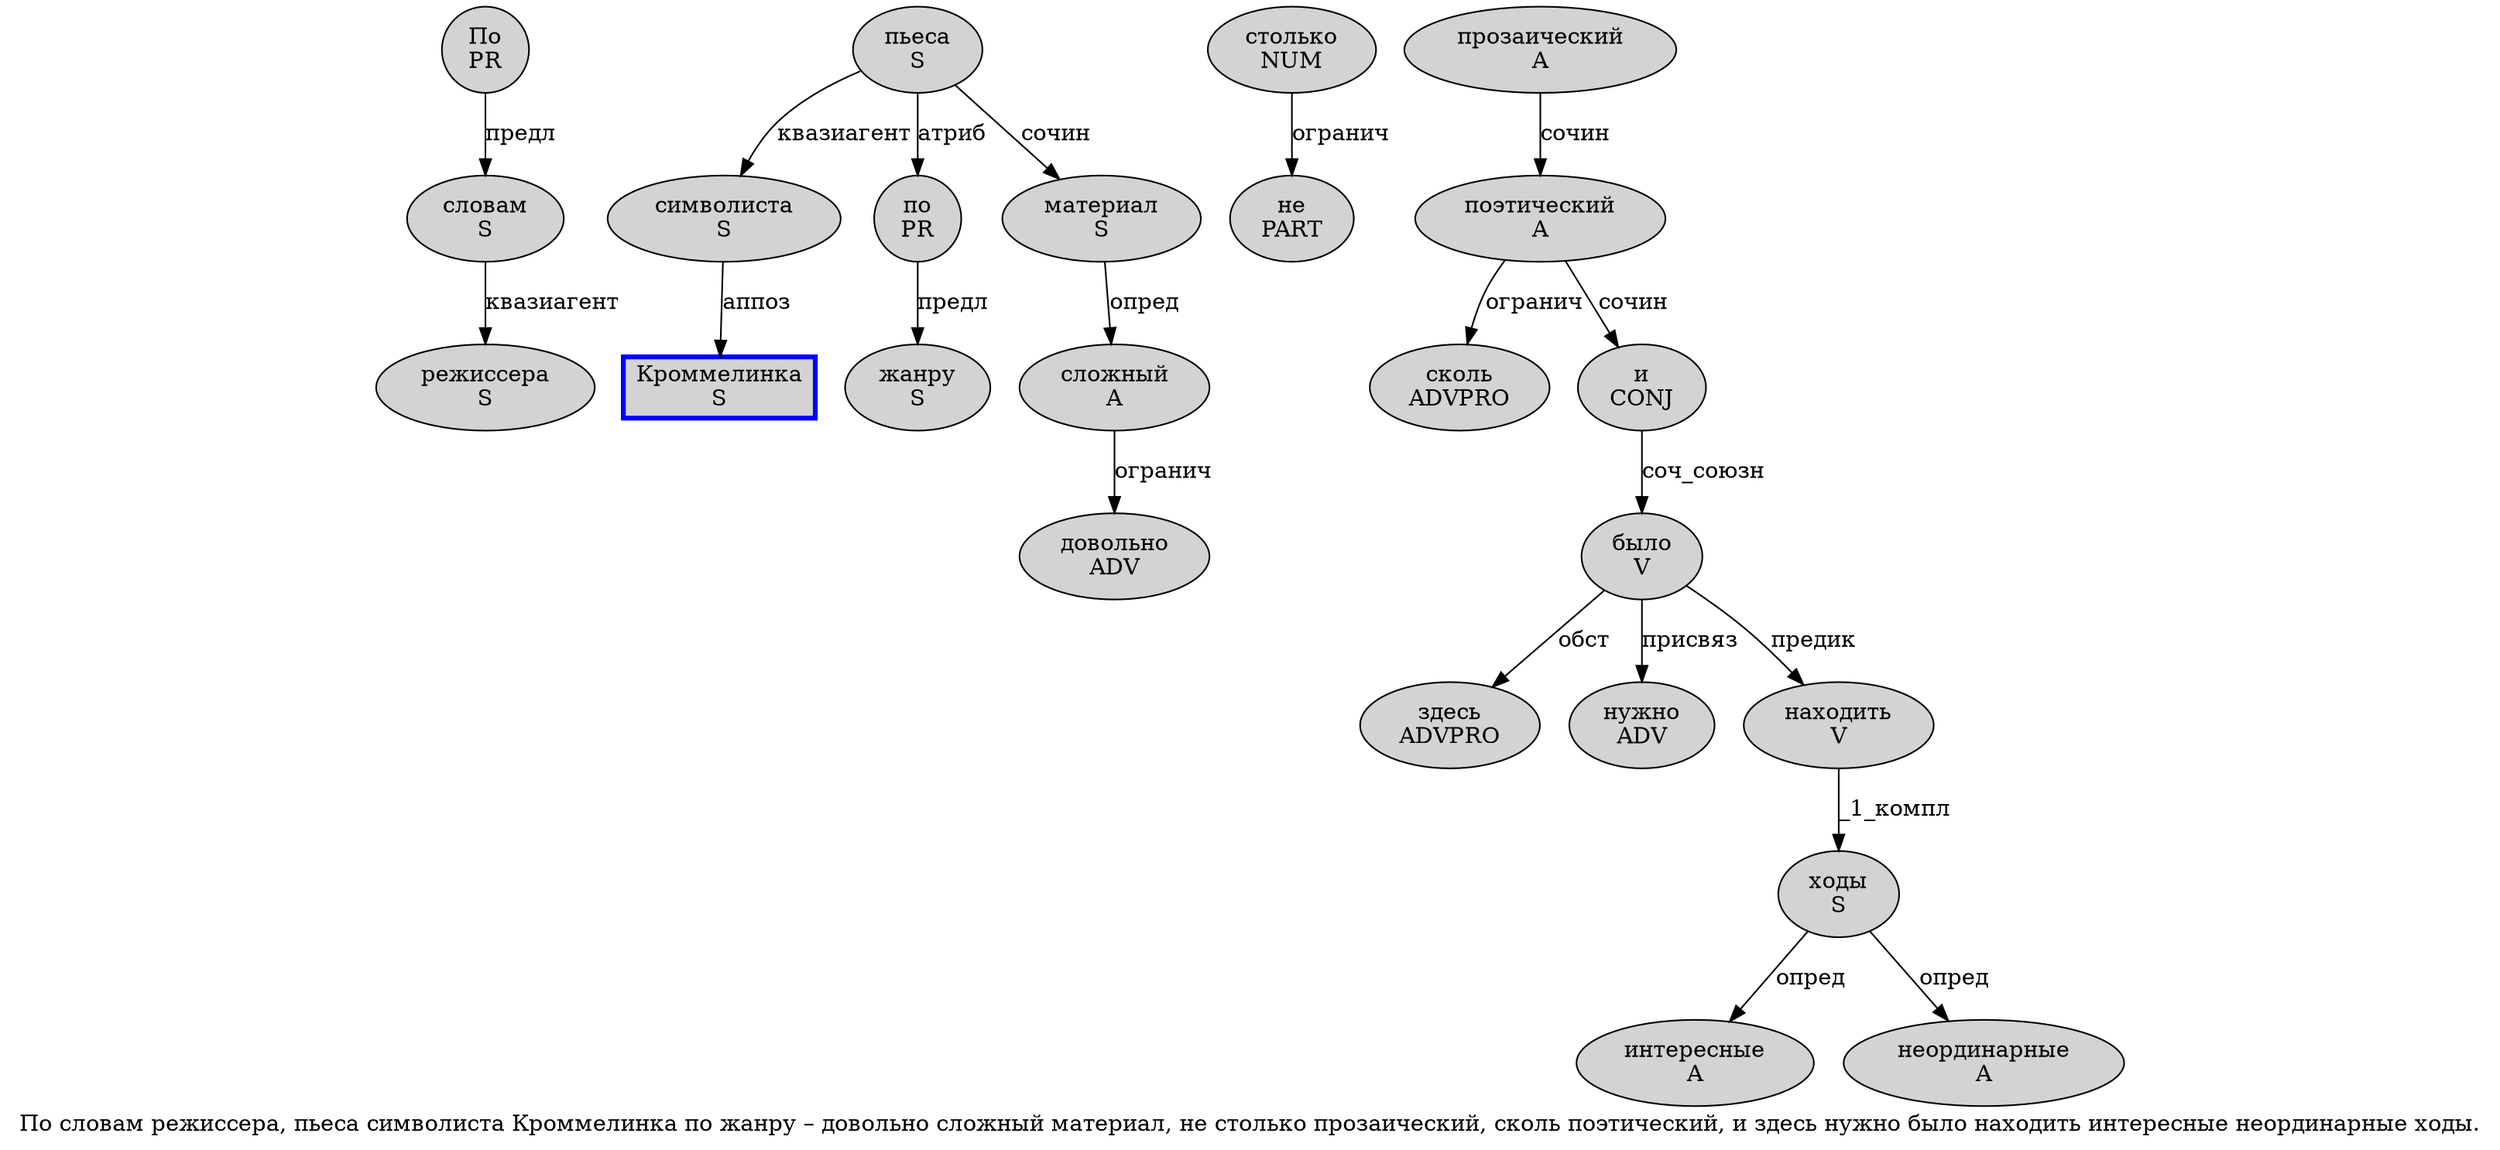 digraph SENTENCE_1031 {
	graph [label="По словам режиссера, пьеса символиста Кроммелинка по жанру – довольно сложный материал, не столько прозаический, сколь поэтический, и здесь нужно было находить интересные неординарные ходы."]
	node [style=filled]
		0 [label="По
PR" color="" fillcolor=lightgray penwidth=1 shape=ellipse]
		1 [label="словам
S" color="" fillcolor=lightgray penwidth=1 shape=ellipse]
		2 [label="режиссера
S" color="" fillcolor=lightgray penwidth=1 shape=ellipse]
		4 [label="пьеса
S" color="" fillcolor=lightgray penwidth=1 shape=ellipse]
		5 [label="символиста
S" color="" fillcolor=lightgray penwidth=1 shape=ellipse]
		6 [label="Кроммелинка
S" color=blue fillcolor=lightgray penwidth=3 shape=box]
		7 [label="по
PR" color="" fillcolor=lightgray penwidth=1 shape=ellipse]
		8 [label="жанру
S" color="" fillcolor=lightgray penwidth=1 shape=ellipse]
		10 [label="довольно
ADV" color="" fillcolor=lightgray penwidth=1 shape=ellipse]
		11 [label="сложный
A" color="" fillcolor=lightgray penwidth=1 shape=ellipse]
		12 [label="материал
S" color="" fillcolor=lightgray penwidth=1 shape=ellipse]
		14 [label="не
PART" color="" fillcolor=lightgray penwidth=1 shape=ellipse]
		15 [label="столько
NUM" color="" fillcolor=lightgray penwidth=1 shape=ellipse]
		16 [label="прозаический
A" color="" fillcolor=lightgray penwidth=1 shape=ellipse]
		18 [label="сколь
ADVPRO" color="" fillcolor=lightgray penwidth=1 shape=ellipse]
		19 [label="поэтический
A" color="" fillcolor=lightgray penwidth=1 shape=ellipse]
		21 [label="и
CONJ" color="" fillcolor=lightgray penwidth=1 shape=ellipse]
		22 [label="здесь
ADVPRO" color="" fillcolor=lightgray penwidth=1 shape=ellipse]
		23 [label="нужно
ADV" color="" fillcolor=lightgray penwidth=1 shape=ellipse]
		24 [label="было
V" color="" fillcolor=lightgray penwidth=1 shape=ellipse]
		25 [label="находить
V" color="" fillcolor=lightgray penwidth=1 shape=ellipse]
		26 [label="интересные
A" color="" fillcolor=lightgray penwidth=1 shape=ellipse]
		27 [label="неординарные
A" color="" fillcolor=lightgray penwidth=1 shape=ellipse]
		28 [label="ходы
S" color="" fillcolor=lightgray penwidth=1 shape=ellipse]
			28 -> 26 [label="опред"]
			28 -> 27 [label="опред"]
			12 -> 11 [label="опред"]
			19 -> 18 [label="огранич"]
			19 -> 21 [label="сочин"]
			11 -> 10 [label="огранич"]
			25 -> 28 [label="_1_компл"]
			0 -> 1 [label="предл"]
			16 -> 19 [label="сочин"]
			4 -> 5 [label="квазиагент"]
			4 -> 7 [label="атриб"]
			4 -> 12 [label="сочин"]
			7 -> 8 [label="предл"]
			21 -> 24 [label="соч_союзн"]
			1 -> 2 [label="квазиагент"]
			24 -> 22 [label="обст"]
			24 -> 23 [label="присвяз"]
			24 -> 25 [label="предик"]
			15 -> 14 [label="огранич"]
			5 -> 6 [label="аппоз"]
}